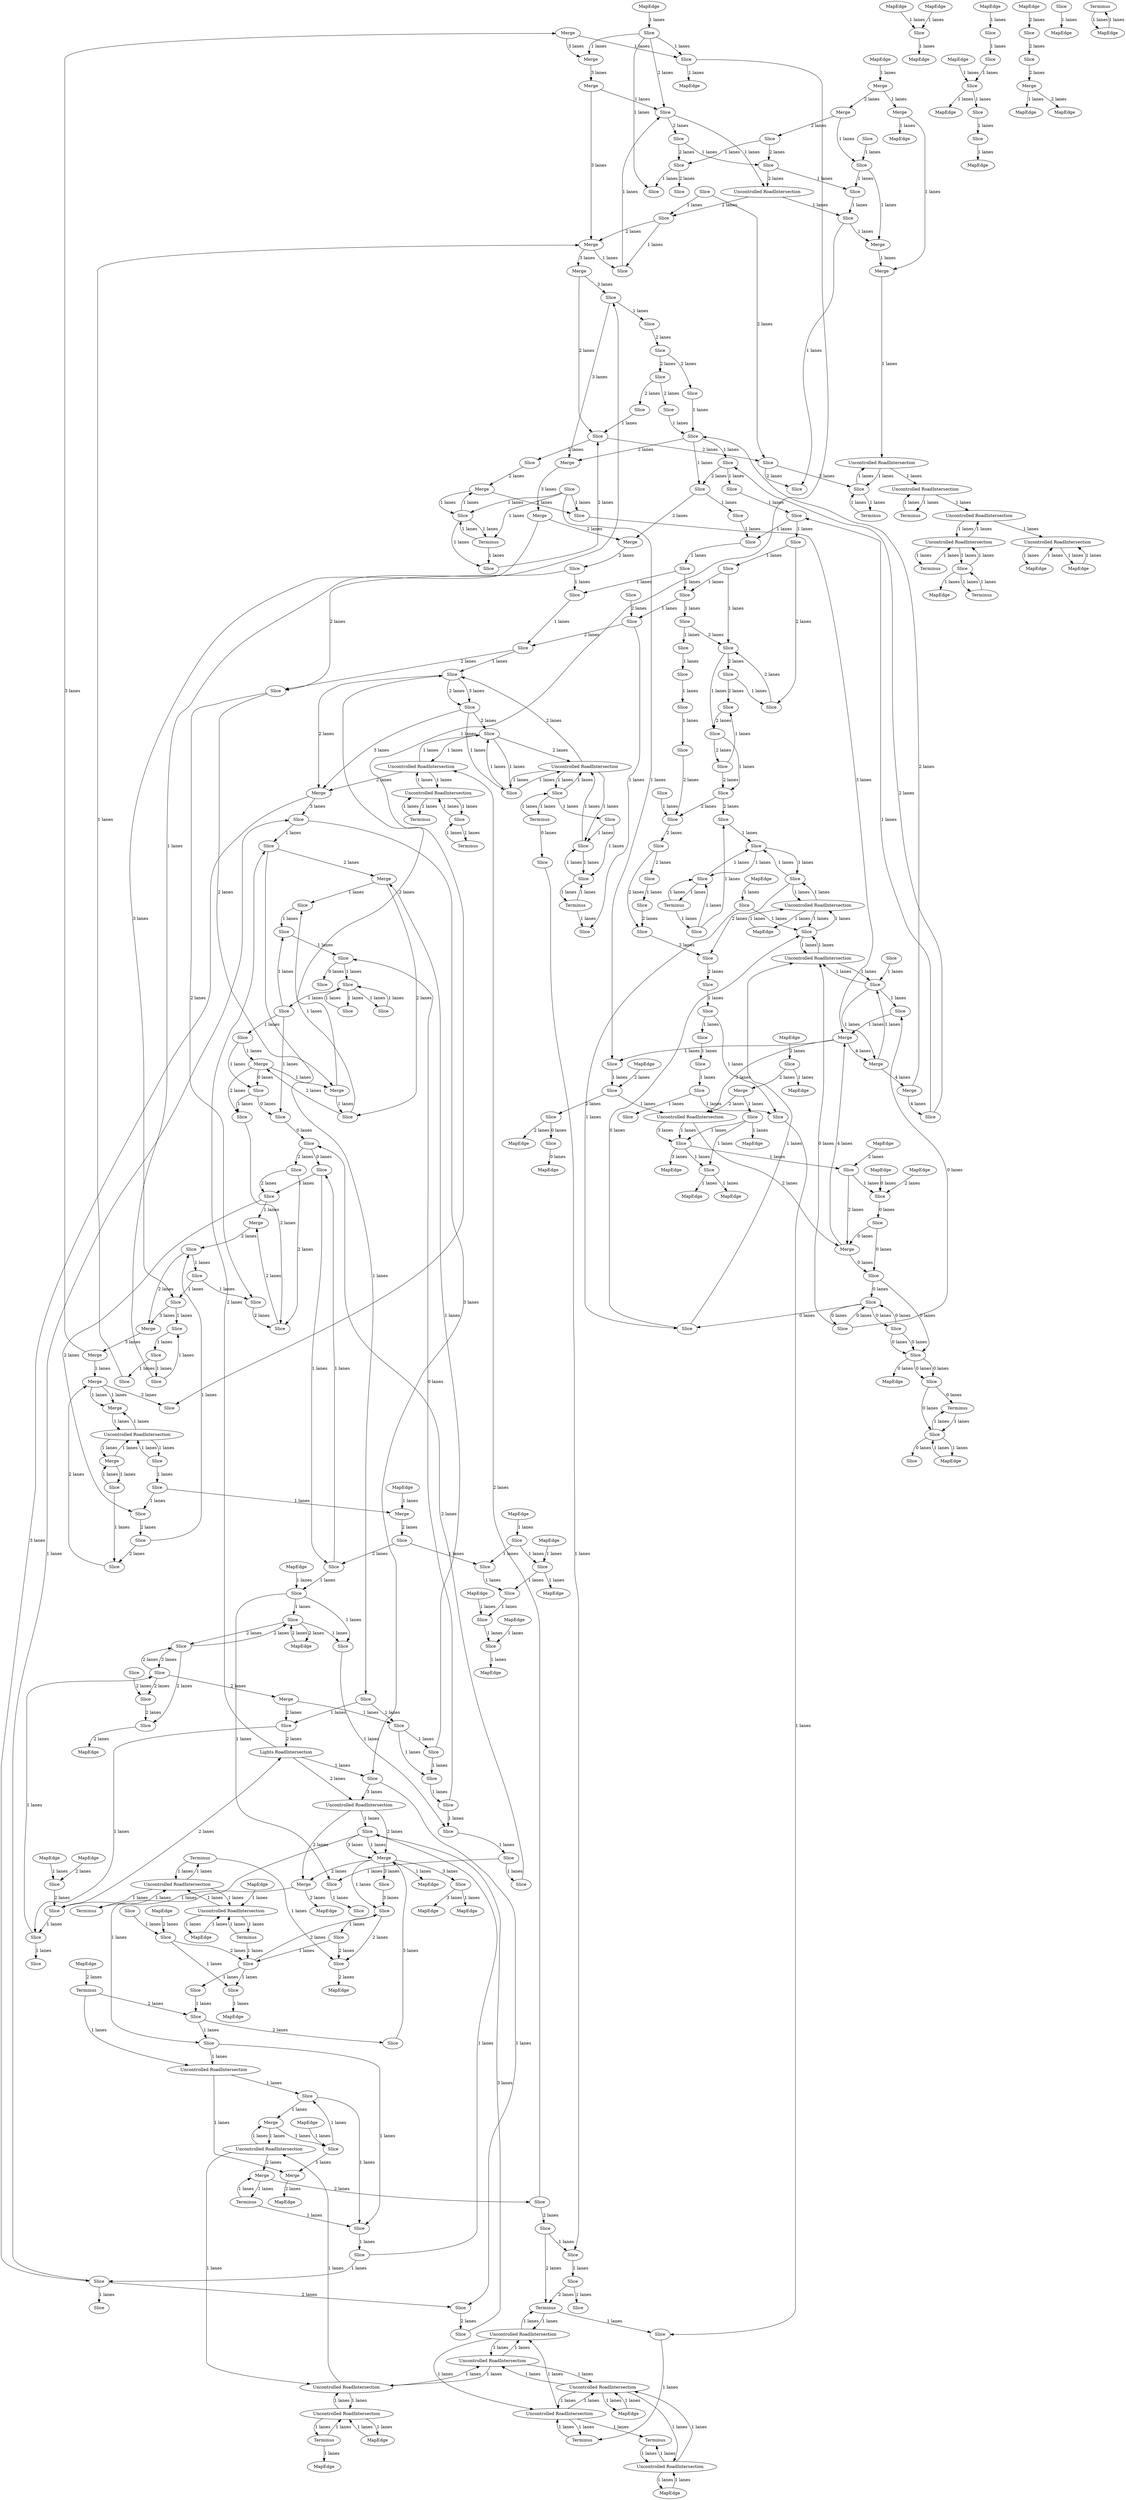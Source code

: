 digraph {
    0 [ label = "Merge" ]
    1 [ label = "MapEdge" ]
    2 [ label = "Merge" ]
    3 [ label = "Slice" ]
    4 [ label = "Lights RoadIntersection" ]
    5 [ label = "Merge" ]
    6 [ label = "Merge" ]
    7 [ label = "Merge" ]
    8 [ label = "Slice" ]
    9 [ label = "MapEdge" ]
    10 [ label = "Uncontrolled RoadIntersection" ]
    11 [ label = "Slice" ]
    12 [ label = "Terminus" ]
    13 [ label = "Uncontrolled RoadIntersection" ]
    14 [ label = "Merge" ]
    15 [ label = "MapEdge" ]
    16 [ label = "MapEdge" ]
    17 [ label = "MapEdge" ]
    18 [ label = "Terminus" ]
    19 [ label = "MapEdge" ]
    20 [ label = "Slice" ]
    21 [ label = "Slice" ]
    22 [ label = "MapEdge" ]
    23 [ label = "Merge" ]
    24 [ label = "Uncontrolled RoadIntersection" ]
    25 [ label = "MapEdge" ]
    26 [ label = "Merge" ]
    27 [ label = "Slice" ]
    28 [ label = "MapEdge" ]
    29 [ label = "Slice" ]
    30 [ label = "Merge" ]
    31 [ label = "Terminus" ]
    32 [ label = "Merge" ]
    33 [ label = "Slice" ]
    34 [ label = "Uncontrolled RoadIntersection" ]
    35 [ label = "Terminus" ]
    36 [ label = "Merge" ]
    37 [ label = "Merge" ]
    38 [ label = "Uncontrolled RoadIntersection" ]
    39 [ label = "Terminus" ]
    40 [ label = "Uncontrolled RoadIntersection" ]
    41 [ label = "Terminus" ]
    42 [ label = "Merge" ]
    43 [ label = "Slice" ]
    44 [ label = "Slice" ]
    45 [ label = "Merge" ]
    46 [ label = "Terminus" ]
    47 [ label = "MapEdge" ]
    48 [ label = "Uncontrolled RoadIntersection" ]
    49 [ label = "Merge" ]
    50 [ label = "Slice" ]
    51 [ label = "Slice" ]
    52 [ label = "Merge" ]
    53 [ label = "Slice" ]
    54 [ label = "Slice" ]
    55 [ label = "Merge" ]
    56 [ label = "Slice" ]
    57 [ label = "Merge" ]
    58 [ label = "Merge" ]
    59 [ label = "Slice" ]
    60 [ label = "Slice" ]
    61 [ label = "MapEdge" ]
    62 [ label = "MapEdge" ]
    63 [ label = "MapEdge" ]
    64 [ label = "Slice" ]
    65 [ label = "Slice" ]
    66 [ label = "Slice" ]
    67 [ label = "Slice" ]
    68 [ label = "Merge" ]
    69 [ label = "Merge" ]
    70 [ label = "MapEdge" ]
    71 [ label = "Slice" ]
    72 [ label = "Slice" ]
    73 [ label = "Slice" ]
    74 [ label = "Slice" ]
    75 [ label = "Slice" ]
    76 [ label = "Uncontrolled RoadIntersection" ]
    77 [ label = "Uncontrolled RoadIntersection" ]
    78 [ label = "Uncontrolled RoadIntersection" ]
    79 [ label = "Slice" ]
    80 [ label = "MapEdge" ]
    81 [ label = "Slice" ]
    82 [ label = "Slice" ]
    83 [ label = "MapEdge" ]
    84 [ label = "Terminus" ]
    85 [ label = "MapEdge" ]
    86 [ label = "Uncontrolled RoadIntersection" ]
    87 [ label = "Terminus" ]
    88 [ label = "Uncontrolled RoadIntersection" ]
    89 [ label = "MapEdge" ]
    90 [ label = "Merge" ]
    91 [ label = "MapEdge" ]
    92 [ label = "MapEdge" ]
    93 [ label = "Slice" ]
    94 [ label = "Slice" ]
    95 [ label = "Slice" ]
    96 [ label = "Slice" ]
    97 [ label = "Uncontrolled RoadIntersection" ]
    98 [ label = "Slice" ]
    99 [ label = "MapEdge" ]
    100 [ label = "Slice" ]
    101 [ label = "Slice" ]
    102 [ label = "MapEdge" ]
    103 [ label = "Slice" ]
    104 [ label = "Slice" ]
    105 [ label = "Slice" ]
    106 [ label = "Slice" ]
    107 [ label = "Slice" ]
    108 [ label = "Slice" ]
    109 [ label = "Merge" ]
    110 [ label = "Merge" ]
    111 [ label = "Slice" ]
    112 [ label = "Slice" ]
    113 [ label = "Slice" ]
    114 [ label = "Slice" ]
    115 [ label = "Slice" ]
    116 [ label = "Slice" ]
    117 [ label = "Slice" ]
    118 [ label = "Slice" ]
    119 [ label = "Slice" ]
    120 [ label = "Slice" ]
    121 [ label = "Slice" ]
    122 [ label = "Slice" ]
    123 [ label = "Slice" ]
    124 [ label = "MapEdge" ]
    125 [ label = "MapEdge" ]
    126 [ label = "Slice" ]
    127 [ label = "MapEdge" ]
    128 [ label = "Slice" ]
    129 [ label = "Slice" ]
    130 [ label = "Merge" ]
    131 [ label = "Merge" ]
    132 [ label = "Terminus" ]
    133 [ label = "Slice" ]
    134 [ label = "Slice" ]
    135 [ label = "MapEdge" ]
    136 [ label = "MapEdge" ]
    137 [ label = "Slice" ]
    138 [ label = "Slice" ]
    139 [ label = "Slice" ]
    140 [ label = "MapEdge" ]
    141 [ label = "MapEdge" ]
    142 [ label = "Slice" ]
    143 [ label = "Slice" ]
    144 [ label = "Slice" ]
    145 [ label = "Uncontrolled RoadIntersection" ]
    146 [ label = "MapEdge" ]
    147 [ label = "Terminus" ]
    148 [ label = "MapEdge" ]
    149 [ label = "Slice" ]
    150 [ label = "Slice" ]
    151 [ label = "Slice" ]
    152 [ label = "MapEdge" ]
    153 [ label = "MapEdge" ]
    154 [ label = "Slice" ]
    155 [ label = "Slice" ]
    156 [ label = "Slice" ]
    157 [ label = "Slice" ]
    158 [ label = "MapEdge" ]
    159 [ label = "Slice" ]
    160 [ label = "Slice" ]
    161 [ label = "Terminus" ]
    162 [ label = "MapEdge" ]
    163 [ label = "Uncontrolled RoadIntersection" ]
    164 [ label = "Uncontrolled RoadIntersection" ]
    165 [ label = "Slice" ]
    166 [ label = "Slice" ]
    167 [ label = "Slice" ]
    168 [ label = "Slice" ]
    169 [ label = "Slice" ]
    170 [ label = "Slice" ]
    171 [ label = "Slice" ]
    172 [ label = "Slice" ]
    173 [ label = "Slice" ]
    174 [ label = "Slice" ]
    175 [ label = "Slice" ]
    176 [ label = "Slice" ]
    177 [ label = "Slice" ]
    178 [ label = "MapEdge" ]
    179 [ label = "Slice" ]
    180 [ label = "Slice" ]
    181 [ label = "Slice" ]
    182 [ label = "Uncontrolled RoadIntersection" ]
    183 [ label = "Slice" ]
    184 [ label = "MapEdge" ]
    185 [ label = "MapEdge" ]
    186 [ label = "Slice" ]
    187 [ label = "Merge" ]
    188 [ label = "Merge" ]
    189 [ label = "Slice" ]
    190 [ label = "Slice" ]
    191 [ label = "Slice" ]
    192 [ label = "Slice" ]
    193 [ label = "Slice" ]
    194 [ label = "Slice" ]
    195 [ label = "Merge" ]
    196 [ label = "Slice" ]
    197 [ label = "Slice" ]
    198 [ label = "Slice" ]
    199 [ label = "Merge" ]
    200 [ label = "Slice" ]
    201 [ label = "Uncontrolled RoadIntersection" ]
    202 [ label = "Slice" ]
    203 [ label = "Slice" ]
    204 [ label = "Slice" ]
    205 [ label = "Slice" ]
    206 [ label = "Slice" ]
    207 [ label = "Merge" ]
    208 [ label = "Slice" ]
    209 [ label = "Slice" ]
    210 [ label = "Slice" ]
    211 [ label = "Slice" ]
    212 [ label = "MapEdge" ]
    213 [ label = "Slice" ]
    214 [ label = "MapEdge" ]
    215 [ label = "MapEdge" ]
    216 [ label = "Slice" ]
    217 [ label = "Slice" ]
    218 [ label = "Slice" ]
    219 [ label = "Slice" ]
    220 [ label = "Slice" ]
    221 [ label = "Slice" ]
    222 [ label = "Slice" ]
    223 [ label = "Slice" ]
    224 [ label = "Slice" ]
    225 [ label = "Slice" ]
    226 [ label = "Slice" ]
    227 [ label = "Slice" ]
    228 [ label = "Slice" ]
    229 [ label = "Terminus" ]
    230 [ label = "Slice" ]
    231 [ label = "Slice" ]
    232 [ label = "Slice" ]
    233 [ label = "Slice" ]
    234 [ label = "Merge" ]
    235 [ label = "Merge" ]
    236 [ label = "Slice" ]
    237 [ label = "Slice" ]
    238 [ label = "Terminus" ]
    239 [ label = "MapEdge" ]
    240 [ label = "Uncontrolled RoadIntersection" ]
    241 [ label = "Uncontrolled RoadIntersection" ]
    242 [ label = "MapEdge" ]
    243 [ label = "Slice" ]
    244 [ label = "Slice" ]
    245 [ label = "Slice" ]
    246 [ label = "Slice" ]
    247 [ label = "Slice" ]
    248 [ label = "Slice" ]
    249 [ label = "Slice" ]
    250 [ label = "Terminus" ]
    251 [ label = "Slice" ]
    252 [ label = "Slice" ]
    253 [ label = "Uncontrolled RoadIntersection" ]
    254 [ label = "Slice" ]
    255 [ label = "Slice" ]
    256 [ label = "MapEdge" ]
    257 [ label = "MapEdge" ]
    258 [ label = "Merge" ]
    259 [ label = "Slice" ]
    260 [ label = "Slice" ]
    261 [ label = "Slice" ]
    262 [ label = "MapEdge" ]
    263 [ label = "Slice" ]
    264 [ label = "MapEdge" ]
    265 [ label = "Slice" ]
    266 [ label = "Slice" ]
    267 [ label = "Slice" ]
    268 [ label = "Slice" ]
    269 [ label = "Slice" ]
    270 [ label = "Slice" ]
    271 [ label = "Slice" ]
    272 [ label = "Slice" ]
    273 [ label = "Slice" ]
    274 [ label = "Slice" ]
    275 [ label = "Slice" ]
    276 [ label = "Slice" ]
    277 [ label = "Slice" ]
    278 [ label = "Slice" ]
    279 [ label = "Slice" ]
    280 [ label = "Slice" ]
    281 [ label = "Slice" ]
    282 [ label = "Slice" ]
    283 [ label = "Slice" ]
    284 [ label = "Slice" ]
    285 [ label = "Slice" ]
    286 [ label = "Slice" ]
    287 [ label = "Slice" ]
    288 [ label = "Slice" ]
    289 [ label = "Slice" ]
    290 [ label = "Slice" ]
    291 [ label = "Slice" ]
    292 [ label = "Terminus" ]
    293 [ label = "Slice" ]
    294 [ label = "Slice" ]
    295 [ label = "Slice" ]
    296 [ label = "Slice" ]
    297 [ label = "MapEdge" ]
    298 [ label = "MapEdge" ]
    299 [ label = "Slice" ]
    300 [ label = "Slice" ]
    301 [ label = "Slice" ]
    302 [ label = "Slice" ]
    303 [ label = "Slice" ]
    304 [ label = "Slice" ]
    305 [ label = "Uncontrolled RoadIntersection" ]
    306 [ label = "Terminus" ]
    307 [ label = "Slice" ]
    308 [ label = "MapEdge" ]
    309 [ label = "Slice" ]
    310 [ label = "Slice" ]
    311 [ label = "Merge" ]
    312 [ label = "Slice" ]
    313 [ label = "Merge" ]
    314 [ label = "Slice" ]
    315 [ label = "MapEdge" ]
    316 [ label = "Slice" ]
    317 [ label = "MapEdge" ]
    318 [ label = "MapEdge" ]
    319 [ label = "MapEdge" ]
    320 [ label = "Slice" ]
    321 [ label = "MapEdge" ]
    322 [ label = "Slice" ]
    323 [ label = "MapEdge" ]
    324 [ label = "Slice" ]
    325 [ label = "Slice" ]
    326 [ label = "Slice" ]
    327 [ label = "MapEdge" ]
    328 [ label = "MapEdge" ]
    329 [ label = "Slice" ]
    330 [ label = "Slice" ]
    331 [ label = "Slice" ]
    332 [ label = "Slice" ]
    333 [ label = "Slice" ]
    334 [ label = "Slice" ]
    335 [ label = "Slice" ]
    336 [ label = "Slice" ]
    337 [ label = "Slice" ]
    338 [ label = "Slice" ]
    339 [ label = "Slice" ]
    340 [ label = "Slice" ]
    341 [ label = "Slice" ]
    342 [ label = "MapEdge" ]
    343 [ label = "Slice" ]
    344 [ label = "Slice" ]
    345 [ label = "Slice" ]
    346 [ label = "Uncontrolled RoadIntersection" ]
    347 [ label = "Slice" ]
    348 [ label = "Slice" ]
    349 [ label = "Slice" ]
    350 [ label = "Slice" ]
    351 [ label = "Slice" ]
    352 [ label = "MapEdge" ]
    353 [ label = "Uncontrolled RoadIntersection" ]
    354 [ label = "Terminus" ]
    355 [ label = "Merge" ]
    356 [ label = "Slice" ]
    357 [ label = "Terminus" ]
    358 [ label = "Slice" ]
    359 [ label = "Terminus" ]
    360 [ label = "Uncontrolled RoadIntersection" ]
    361 [ label = "Slice" ]
    362 [ label = "Terminus" ]
    363 [ label = "MapEdge" ]
    364 [ label = "Slice" ]
    365 [ label = "MapEdge" ]
    366 [ label = "MapEdge" ]
    367 [ label = "Slice" ]
    368 [ label = "Slice" ]
    0 -> 66 [ label = "1 lanes" ]
    66 -> 1 [ label = "1 lanes" ]
    2 -> 280 [ label = "2 lanes" ]
    280 -> 3 [ label = "2 lanes" ]
    4 -> 244 [ label = "2 lanes" ]
    244 -> 5 [ label = "2 lanes" ]
    6 -> 7 [ label = "2 lanes" ]
    8 -> 335 [ label = "2 lanes" ]
    335 -> 9 [ label = "2 lanes" ]
    10 -> 30 [ label = "2 lanes" ]
    30 -> 11 [ label = "2 lanes" ]
    12 -> 13 [ label = "1 lanes" ]
    14 -> 36 [ label = "1 lanes" ]
    36 -> 15 [ label = "1 lanes" ]
    16 -> 343 [ label = "1 lanes" ]
    343 -> 17 [ label = "1 lanes" ]
    18 -> 138 [ label = "1 lanes" ]
    138 -> 18 [ label = "1 lanes" ]
    138 -> 19 [ label = "1 lanes" ]
    19 -> 138 [ label = "1 lanes" ]
    20 -> 21 [ label = "1 lanes" ]
    21 -> 137 [ label = "1 lanes" ]
    137 -> 22 [ label = "1 lanes" ]
    23 -> 106 [ label = "1 lanes" ]
    106 -> 216 [ label = "1 lanes" ]
    216 -> 5 [ label = "1 lanes" ]
    24 -> 25 [ label = "1 lanes" ]
    25 -> 24 [ label = "1 lanes" ]
    26 -> 60 [ label = "1 lanes" ]
    60 -> 27 [ label = "1 lanes" ]
    26 -> 205 [ label = "2 lanes" ]
    205 -> 207 [ label = "2 lanes" ]
    28 -> 29 [ label = "1 lanes" ]
    30 -> 31 [ label = "1 lanes" ]
    31 -> 30 [ label = "1 lanes" ]
    5 -> 27 [ label = "1 lanes" ]
    32 -> 232 [ label = "0 lanes" ]
    232 -> 296 [ label = "0 lanes" ]
    296 -> 107 [ label = "0 lanes" ]
    107 -> 33 [ label = "0 lanes" ]
    34 -> 35 [ label = "1 lanes" ]
    35 -> 34 [ label = "1 lanes" ]
    36 -> 37 [ label = "1 lanes" ]
    38 -> 40 [ label = "1 lanes" ]
    40 -> 38 [ label = "1 lanes" ]
    40 -> 39 [ label = "1 lanes" ]
    39 -> 40 [ label = "1 lanes" ]
    40 -> 351 [ label = "1 lanes" ]
    351 -> 40 [ label = "1 lanes" ]
    351 -> 41 [ label = "1 lanes" ]
    41 -> 351 [ label = "1 lanes" ]
    42 -> 364 [ label = "2 lanes" ]
    364 -> 43 [ label = "2 lanes" ]
    44 -> 368 [ label = "1 lanes" ]
    368 -> 217 [ label = "1 lanes" ]
    45 -> 301 [ label = "1 lanes" ]
    301 -> 182 [ label = "1 lanes" ]
    182 -> 120 [ label = "1 lanes" ]
    120 -> 110 [ label = "1 lanes" ]
    110 -> 37 [ label = "1 lanes" ]
    37 -> 305 [ label = "1 lanes" ]
    305 -> 353 [ label = "1 lanes" ]
    353 -> 38 [ label = "1 lanes" ]
    38 -> 24 [ label = "1 lanes" ]
    46 -> 86 [ label = "1 lanes" ]
    86 -> 46 [ label = "1 lanes" ]
    86 -> 34 [ label = "1 lanes" ]
    34 -> 86 [ label = "1 lanes" ]
    34 -> 47 [ label = "1 lanes" ]
    47 -> 34 [ label = "1 lanes" ]
    48 -> 49 [ label = "2 lanes" ]
    50 -> 51 [ label = "0 lanes" ]
    52 -> 53 [ label = "0 lanes" ]
    54 -> 55 [ label = "2 lanes" ]
    56 -> 225 [ label = "2 lanes" ]
    225 -> 58 [ label = "2 lanes" ]
    58 -> 118 [ label = "2 lanes" ]
    118 -> 57 [ label = "2 lanes" ]
    261 -> 58 [ label = "1 lanes" ]
    27 -> 96 [ label = "1 lanes" ]
    96 -> 219 [ label = "1 lanes" ]
    219 -> 59 [ label = "1 lanes" ]
    5 -> 60 [ label = "2 lanes" ]
    60 -> 32 [ label = "2 lanes" ]
    55 -> 61 [ label = "1 lanes" ]
    62 -> 12 [ label = "2 lanes" ]
    63 -> 64 [ label = "1 lanes" ]
    65 -> 66 [ label = "1 lanes" ]
    66 -> 67 [ label = "1 lanes" ]
    68 -> 69 [ label = "4 lanes" ]
    70 -> 29 [ label = "2 lanes" ]
    29 -> 71 [ label = "2 lanes" ]
    72 -> 254 [ label = "1 lanes" ]
    254 -> 154 [ label = "1 lanes" ]
    154 -> 73 [ label = "1 lanes" ]
    74 -> 75 [ label = "0 lanes" ]
    76 -> 145 [ label = "1 lanes" ]
    145 -> 76 [ label = "1 lanes" ]
    145 -> 77 [ label = "1 lanes" ]
    77 -> 145 [ label = "1 lanes" ]
    78 -> 79 [ label = "1 lanes" ]
    79 -> 78 [ label = "1 lanes" ]
    80 -> 20 [ label = "1 lanes" ]
    81 -> 309 [ label = "1 lanes" ]
    309 -> 82 [ label = "1 lanes" ]
    83 -> 77 [ label = "1 lanes" ]
    77 -> 83 [ label = "1 lanes" ]
    77 -> 84 [ label = "1 lanes" ]
    84 -> 77 [ label = "1 lanes" ]
    64 -> 75 [ label = "1 lanes" ]
    53 -> 192 [ label = "0 lanes" ]
    192 -> 74 [ label = "0 lanes" ]
    75 -> 78 [ label = "1 lanes" ]
    78 -> 75 [ label = "1 lanes" ]
    78 -> 85 [ label = "1 lanes" ]
    85 -> 78 [ label = "1 lanes" ]
    86 -> 87 [ label = "1 lanes" ]
    87 -> 86 [ label = "1 lanes" ]
    75 -> 88 [ label = "1 lanes" ]
    88 -> 75 [ label = "1 lanes" ]
    52 -> 195 [ label = "4 lanes" ]
    195 -> 68 [ label = "4 lanes" ]
    51 -> 89 [ label = "0 lanes" ]
    90 -> 72 [ label = "1 lanes" ]
    72 -> 255 [ label = "1 lanes" ]
    255 -> 91 [ label = "1 lanes" ]
    92 -> 73 [ label = "0 lanes" ]
    73 -> 155 [ label = "0 lanes" ]
    155 -> 53 [ label = "0 lanes" ]
    93 -> 211 [ label = "1 lanes" ]
    211 -> 94 [ label = "1 lanes" ]
    95 -> 96 [ label = "1 lanes" ]
    207 -> 243 [ label = "3 lanes" ]
    243 -> 245 [ label = "3 lanes" ]
    245 -> 48 [ label = "3 lanes" ]
    97 -> 200 [ label = "1 lanes" ]
    200 -> 97 [ label = "1 lanes" ]
    200 -> 247 [ label = "1 lanes" ]
    247 -> 200 [ label = "1 lanes" ]
    247 -> 201 [ label = "1 lanes" ]
    201 -> 247 [ label = "1 lanes" ]
    98 -> 99 [ label = "1 lanes" ]
    100 -> 101 [ label = "1 lanes" ]
    102 -> 316 [ label = "2 lanes" ]
    316 -> 90 [ label = "2 lanes" ]
    90 -> 253 [ label = "2 lanes" ]
    253 -> 52 [ label = "2 lanes" ]
    344 -> 103 [ label = "1 lanes" ]
    104 -> 180 [ label = "1 lanes" ]
    180 -> 189 [ label = "1 lanes" ]
    189 -> 105 [ label = "1 lanes" ]
    104 -> 106 [ label = "1 lanes" ]
    103 -> 107 [ label = "2 lanes" ]
    107 -> 222 [ label = "2 lanes" ]
    222 -> 261 [ label = "2 lanes" ]
    261 -> 108 [ label = "2 lanes" ]
    109 -> 113 [ label = "1 lanes" ]
    113 -> 110 [ label = "1 lanes" ]
    111 -> 122 [ label = "1 lanes" ]
    122 -> 93 [ label = "1 lanes" ]
    93 -> 111 [ label = "1 lanes" ]
    112 -> 113 [ label = "1 lanes" ]
    113 -> 114 [ label = "1 lanes" ]
    115 -> 183 [ label = "1 lanes" ]
    183 -> 116 [ label = "1 lanes" ]
    117 -> 118 [ label = "1 lanes" ]
    118 -> 227 [ label = "1 lanes" ]
    227 -> 310 [ label = "1 lanes" ]
    310 -> 111 [ label = "1 lanes" ]
    119 -> 181 [ label = "1 lanes" ]
    181 -> 114 [ label = "1 lanes" ]
    114 -> 120 [ label = "1 lanes" ]
    120 -> 121 [ label = "1 lanes" ]
    122 -> 123 [ label = "1 lanes" ]
    124 -> 42 [ label = "1 lanes" ]
    126 -> 54 [ label = "2 lanes" ]
    55 -> 127 [ label = "2 lanes" ]
    128 -> 59 [ label = "1 lanes" ]
    59 -> 128 [ label = "1 lanes" ]
    129 -> 59 [ label = "1 lanes" ]
    59 -> 129 [ label = "1 lanes" ]
    130 -> 142 [ label = "1 lanes" ]
    142 -> 131 [ label = "1 lanes" ]
    130 -> 10 [ label = "1 lanes" ]
    10 -> 130 [ label = "1 lanes" ]
    10 -> 240 [ label = "1 lanes" ]
    240 -> 10 [ label = "1 lanes" ]
    240 -> 76 [ label = "1 lanes" ]
    76 -> 240 [ label = "1 lanes" ]
    76 -> 163 [ label = "1 lanes" ]
    163 -> 76 [ label = "1 lanes" ]
    163 -> 132 [ label = "1 lanes" ]
    132 -> 163 [ label = "1 lanes" ]
    133 -> 134 [ label = "1 lanes" ]
    134 -> 135 [ label = "1 lanes" ]
    136 -> 137 [ label = "1 lanes" ]
    137 -> 133 [ label = "1 lanes" ]
    138 -> 139 [ label = "0 lanes" ]
    140 -> 34 [ label = "1 lanes" ]
    141 -> 142 [ label = "1 lanes" ]
    142 -> 358 [ label = "1 lanes" ]
    358 -> 333 [ label = "1 lanes" ]
    333 -> 312 [ label = "1 lanes" ]
    312 -> 259 [ label = "1 lanes" ]
    143 -> 144 [ label = "2 lanes" ]
    31 -> 333 [ label = "1 lanes" ]
    46 -> 144 [ label = "1 lanes" ]
    50 -> 125 [ label = "2 lanes" ]
    74 -> 88 [ label = "1 lanes" ]
    145 -> 146 [ label = "1 lanes" ]
    146 -> 145 [ label = "1 lanes" ]
    145 -> 164 [ label = "1 lanes" ]
    164 -> 145 [ label = "1 lanes" ]
    164 -> 147 [ label = "1 lanes" ]
    147 -> 164 [ label = "1 lanes" ]
    217 -> 344 [ label = "1 lanes" ]
    148 -> 24 [ label = "1 lanes" ]
    24 -> 148 [ label = "1 lanes" ]
    65 -> 149 [ label = "1 lanes" ]
    150 -> 151 [ label = "1 lanes" ]
    53 -> 193 [ label = "0 lanes" ]
    193 -> 152 [ label = "0 lanes" ]
    153 -> 154 [ label = "2 lanes" ]
    154 -> 52 [ label = "2 lanes" ]
    155 -> 52 [ label = "0 lanes" ]
    156 -> 291 [ label = "2 lanes" ]
    291 -> 7 [ label = "2 lanes" ]
    3 -> 355 [ label = "2 lanes" ]
    355 -> 157 [ label = "2 lanes" ]
    157 -> 195 [ label = "3 lanes" ]
    195 -> 253 [ label = "3 lanes" ]
    253 -> 254 [ label = "3 lanes" ]
    254 -> 158 [ label = "3 lanes" ]
    159 -> 160 [ label = "1 lanes" ]
    161 -> 162 [ label = "1 lanes" ]
    162 -> 161 [ label = "1 lanes" ]
    164 -> 163 [ label = "1 lanes" ]
    163 -> 164 [ label = "1 lanes" ]
    164 -> 84 [ label = "1 lanes" ]
    165 -> 166 [ label = "1 lanes" ]
    167 -> 349 [ label = "2 lanes" ]
    349 -> 341 [ label = "2 lanes" ]
    341 -> 168 [ label = "2 lanes" ]
    267 -> 348 [ label = "2 lanes" ]
    348 -> 169 [ label = "2 lanes" ]
    170 -> 267 [ label = "2 lanes" ]
    171 -> 170 [ label = "1 lanes" ]
    172 -> 171 [ label = "1 lanes" ]
    173 -> 172 [ label = "1 lanes" ]
    174 -> 147 [ label = "1 lanes" ]
    176 -> 175 [ label = "1 lanes" ]
    177 -> 166 [ label = "1 lanes" ]
    166 -> 174 [ label = "1 lanes" ]
    132 -> 174 [ label = "1 lanes" ]
    11 -> 176 [ label = "2 lanes" ]
    176 -> 132 [ label = "2 lanes" ]
    178 -> 14 [ label = "1 lanes" ]
    64 -> 74 [ label = "1 lanes" ]
    179 -> 23 [ label = "2 lanes" ]
    48 -> 313 [ label = "2 lanes" ]
    23 -> 180 [ label = "2 lanes" ]
    180 -> 4 [ label = "2 lanes" ]
    14 -> 109 [ label = "2 lanes" ]
    109 -> 150 [ label = "2 lanes" ]
    150 -> 181 [ label = "2 lanes" ]
    181 -> 182 [ label = "2 lanes" ]
    182 -> 183 [ label = "2 lanes" ]
    183 -> 311 [ label = "2 lanes" ]
    131 -> 184 [ label = "2 lanes" ]
    48 -> 209 [ label = "1 lanes" ]
    209 -> 332 [ label = "1 lanes" ]
    332 -> 13 [ label = "1 lanes" ]
    185 -> 252 [ label = "2 lanes" ]
    252 -> 50 [ label = "2 lanes" ]
    186 -> 350 [ label = "1 lanes" ]
    350 -> 42 [ label = "1 lanes" ]
    187 -> 188 [ label = "1 lanes" ]
    71 -> 189 [ label = "1 lanes" ]
    189 -> 179 [ label = "1 lanes" ]
    71 -> 4 [ label = "2 lanes" ]
    190 -> 192 [ label = "0 lanes" ]
    192 -> 191 [ label = "0 lanes" ]
    191 -> 88 [ label = "0 lanes" ]
    190 -> 193 [ label = "0 lanes" ]
    193 -> 194 [ label = "0 lanes" ]
    194 -> 18 [ label = "0 lanes" ]
    191 -> 82 [ label = "0 lanes" ]
    191 -> 192 [ label = "0 lanes" ]
    192 -> 190 [ label = "0 lanes" ]
    190 -> 193 [ label = "0 lanes" ]
    193 -> 194 [ label = "0 lanes" ]
    194 -> 138 [ label = "0 lanes" ]
    82 -> 195 [ label = "1 lanes" ]
    195 -> 196 [ label = "1 lanes" ]
    7 -> 159 [ label = "2 lanes" ]
    159 -> 224 [ label = "2 lanes" ]
    224 -> 26 [ label = "2 lanes" ]
    197 -> 284 [ label = "1 lanes" ]
    284 -> 198 [ label = "1 lanes" ]
    197 -> 156 [ label = "2 lanes" ]
    69 -> 282 [ label = "2 lanes" ]
    282 -> 199 [ label = "2 lanes" ]
    69 -> 197 [ label = "4 lanes" ]
    200 -> 201 [ label = "2 lanes" ]
    201 -> 205 [ label = "2 lanes" ]
    205 -> 206 [ label = "2 lanes" ]
    206 -> 200 [ label = "2 lanes" ]
    202 -> 299 [ label = "1 lanes" ]
    299 -> 203 [ label = "1 lanes" ]
    12 -> 331 [ label = "2 lanes" ]
    331 -> 204 [ label = "2 lanes" ]
    204 -> 313 [ label = "3 lanes" ]
    205 -> 206 [ label = "3 lanes" ]
    206 -> 207 [ label = "3 lanes" ]
    207 -> 259 [ label = "3 lanes" ]
    208 -> 209 [ label = "3 lanes" ]
    209 -> 313 [ label = "3 lanes" ]
    313 -> 210 [ label = "3 lanes" ]
    314 -> 144 [ label = "2 lanes" ]
    259 -> 246 [ label = "2 lanes" ]
    246 -> 208 [ label = "2 lanes" ]
    44 -> 8 [ label = "2 lanes" ]
    8 -> 44 [ label = "2 lanes" ]
    8 -> 179 [ label = "2 lanes" ]
    179 -> 8 [ label = "2 lanes" ]
    2 -> 211 [ label = "3 lanes" ]
    211 -> 199 [ label = "3 lanes" ]
    313 -> 213 [ label = "3 lanes" ]
    213 -> 212 [ label = "3 lanes" ]
    213 -> 214 [ label = "1 lanes" ]
    144 -> 215 [ label = "2 lanes" ]
    216 -> 221 [ label = "1 lanes" ]
    221 -> 218 [ label = "1 lanes" ]
    218 -> 217 [ label = "1 lanes" ]
    218 -> 219 [ label = "0 lanes" ]
    219 -> 220 [ label = "0 lanes" ]
    106 -> 221 [ label = "1 lanes" ]
    222 -> 225 [ label = "2 lanes" ]
    108 -> 117 [ label = "2 lanes" ]
    117 -> 237 [ label = "2 lanes" ]
    237 -> 188 [ label = "2 lanes" ]
    188 -> 67 [ label = "2 lanes" ]
    223 -> 286 [ label = "2 lanes" ]
    286 -> 289 [ label = "2 lanes" ]
    289 -> 224 [ label = "2 lanes" ]
    224 -> 228 [ label = "2 lanes" ]
    228 -> 225 [ label = "2 lanes" ]
    226 -> 285 [ label = "1 lanes" ]
    285 -> 266 [ label = "1 lanes" ]
    266 -> 173 [ label = "1 lanes" ]
    227 -> 228 [ label = "1 lanes" ]
    32 -> 26 [ label = "1 lanes" ]
    229 -> 230 [ label = "1 lanes" ]
    231 -> 232 [ label = "1 lanes" ]
    232 -> 56 [ label = "1 lanes" ]
    367 -> 345 [ label = "1 lanes" ]
    345 -> 233 [ label = "1 lanes" ]
    188 -> 234 [ label = "1 lanes" ]
    188 -> 234 [ label = "1 lanes" ]
    235 -> 236 [ label = "1 lanes" ]
    236 -> 235 [ label = "1 lanes" ]
    236 -> 237 [ label = "1 lanes" ]
    238 -> 241 [ label = "1 lanes" ]
    241 -> 238 [ label = "1 lanes" ]
    241 -> 239 [ label = "1 lanes" ]
    239 -> 241 [ label = "1 lanes" ]
    240 -> 241 [ label = "1 lanes" ]
    241 -> 240 [ label = "1 lanes" ]
    238 -> 242 [ label = "1 lanes" ]
    259 -> 243 [ label = "1 lanes" ]
    243 -> 244 [ label = "1 lanes" ]
    244 -> 104 [ label = "1 lanes" ]
    186 -> 346 [ label = "1 lanes" ]
    346 -> 186 [ label = "1 lanes" ]
    346 -> 234 [ label = "1 lanes" ]
    234 -> 346 [ label = "1 lanes" ]
    4 -> 245 [ label = "1 lanes" ]
    245 -> 246 [ label = "1 lanes" ]
    206 -> 247 [ label = "1 lanes" ]
    248 -> 175 [ label = "1 lanes" ]
    175 -> 265 [ label = "1 lanes" ]
    265 -> 249 [ label = "1 lanes" ]
    201 -> 337 [ label = "1 lanes" ]
    337 -> 201 [ label = "1 lanes" ]
    337 -> 250 [ label = "1 lanes" ]
    250 -> 337 [ label = "1 lanes" ]
    251 -> 196 [ label = "1 lanes" ]
    196 -> 252 [ label = "1 lanes" ]
    252 -> 253 [ label = "1 lanes" ]
    253 -> 254 [ label = "1 lanes" ]
    254 -> 255 [ label = "1 lanes" ]
    255 -> 256 [ label = "1 lanes" ]
    257 -> 65 [ label = "1 lanes" ]
    65 -> 258 [ label = "1 lanes" ]
    259 -> 260 [ label = "1 lanes" ]
    43 -> 367 [ label = "1 lanes" ]
    367 -> 44 [ label = "1 lanes" ]
    33 -> 261 [ label = "1 lanes" ]
    43 -> 33 [ label = "1 lanes" ]
    33 -> 43 [ label = "1 lanes" ]
    262 -> 263 [ label = "1 lanes" ]
    313 -> 264 [ label = "1 lanes" ]
    313 -> 49 [ label = "2 lanes" ]
    201 -> 338 [ label = "1 lanes" ]
    338 -> 201 [ label = "1 lanes" ]
    338 -> 340 [ label = "1 lanes" ]
    340 -> 338 [ label = "1 lanes" ]
    340 -> 229 [ label = "1 lanes" ]
    229 -> 340 [ label = "1 lanes" ]
    250 -> 248 [ label = "0 lanes" ]
    265 -> 132 [ label = "2 lanes" ]
    266 -> 270 [ label = "2 lanes" ]
    270 -> 275 [ label = "2 lanes" ]
    275 -> 274 [ label = "2 lanes" ]
    274 -> 277 [ label = "2 lanes" ]
    277 -> 273 [ label = "2 lanes" ]
    273 -> 271 [ label = "2 lanes" ]
    271 -> 267 [ label = "2 lanes" ]
    268 -> 267 [ label = "1 lanes" ]
    269 -> 270 [ label = "1 lanes" ]
    277 -> 271 [ label = "1 lanes" ]
    271 -> 272 [ label = "2 lanes" ]
    273 -> 274 [ label = "1 lanes" ]
    275 -> 276 [ label = "1 lanes" ]
    270 -> 277 [ label = "1 lanes" ]
    278 -> 276 [ label = "2 lanes" ]
    276 -> 270 [ label = "2 lanes" ]
    279 -> 280 [ label = "1 lanes" ]
    281 -> 282 [ label = "1 lanes" ]
    282 -> 156 [ label = "1 lanes" ]
    156 -> 283 [ label = "1 lanes" ]
    283 -> 284 [ label = "1 lanes" ]
    284 -> 278 [ label = "1 lanes" ]
    278 -> 269 [ label = "1 lanes" ]
    269 -> 285 [ label = "1 lanes" ]
    285 -> 286 [ label = "1 lanes" ]
    286 -> 230 [ label = "1 lanes" ]
    287 -> 300 [ label = "2 lanes" ]
    300 -> 279 [ label = "2 lanes" ]
    288 -> 198 [ label = "1 lanes" ]
    198 -> 226 [ label = "1 lanes" ]
    226 -> 160 [ label = "1 lanes" ]
    160 -> 289 [ label = "1 lanes" ]
    289 -> 205 [ label = "1 lanes" ]
    290 -> 282 [ label = "1 lanes" ]
    282 -> 291 [ label = "1 lanes" ]
    291 -> 288 [ label = "1 lanes" ]
    94 -> 287 [ label = "2 lanes" ]
    287 -> 290 [ label = "2 lanes" ]
    292 -> 295 [ label = "1 lanes" ]
    295 -> 292 [ label = "1 lanes" ]
    295 -> 293 [ label = "1 lanes" ]
    293 -> 295 [ label = "1 lanes" ]
    293 -> 79 [ label = "1 lanes" ]
    79 -> 293 [ label = "1 lanes" ]
    292 -> 294 [ label = "1 lanes" ]
    294 -> 272 [ label = "1 lanes" ]
    272 -> 293 [ label = "1 lanes" ]
    294 -> 295 [ label = "1 lanes" ]
    95 -> 296 [ label = "1 lanes" ]
    210 -> 314 [ label = "3 lanes" ]
    231 -> 32 [ label = "1 lanes" ]
    4 -> 48 [ label = "2 lanes" ]
    49 -> 297 [ label = "2 lanes" ]
    49 -> 71 [ label = "1 lanes" ]
    298 -> 299 [ label = "2 lanes" ]
    299 -> 329 [ label = "2 lanes" ]
    329 -> 314 [ label = "2 lanes" ]
    300 -> 281 [ label = "2 lanes" ]
    123 -> 311 [ label = "1 lanes" ]
    311 -> 116 [ label = "1 lanes" ]
    116 -> 301 [ label = "1 lanes" ]
    302 -> 280 [ label = "2 lanes" ]
    115 -> 303 [ label = "2 lanes" ]
    303 -> 121 [ label = "2 lanes" ]
    65 -> 301 [ label = "2 lanes" ]
    301 -> 119 [ label = "2 lanes" ]
    119 -> 151 [ label = "2 lanes" ]
    151 -> 304 [ label = "2 lanes" ]
    151 -> 149 [ label = "1 lanes" ]
    305 -> 307 [ label = "1 lanes" ]
    307 -> 305 [ label = "1 lanes" ]
    307 -> 306 [ label = "1 lanes" ]
    306 -> 307 [ label = "1 lanes" ]
    11 -> 97 [ label = "2 lanes" ]
    97 -> 207 [ label = "2 lanes" ]
    280 -> 303 [ label = "2 lanes" ]
    303 -> 307 [ label = "2 lanes" ]
    308 -> 126 [ label = "2 lanes" ]
    32 -> 56 [ label = "2 lanes" ]
    88 -> 309 [ label = "1 lanes" ]
    309 -> 88 [ label = "1 lanes" ]
    309 -> 68 [ label = "1 lanes" ]
    68 -> 309 [ label = "1 lanes" ]
    6 -> 310 [ label = "3 lanes" ]
    310 -> 57 [ label = "3 lanes" ]
    199 -> 6 [ label = "3 lanes" ]
    258 -> 45 [ label = "3 lanes" ]
    45 -> 311 [ label = "3 lanes" ]
    0 -> 258 [ label = "3 lanes" ]
    57 -> 187 [ label = "3 lanes" ]
    187 -> 0 [ label = "3 lanes" ]
    312 -> 209 [ label = "1 lanes" ]
    209 -> 313 [ label = "1 lanes" ]
    313 -> 314 [ label = "1 lanes" ]
    314 -> 143 [ label = "1 lanes" ]
    143 -> 329 [ label = "1 lanes" ]
    329 -> 203 [ label = "1 lanes" ]
    203 -> 315 [ label = "1 lanes" ]
    95 -> 231 [ label = "1 lanes" ]
    59 -> 95 [ label = "1 lanes" ]
    311 -> 2 [ label = "3 lanes" ]
    316 -> 317 [ label = "1 lanes" ]
    72 -> 318 [ label = "1 lanes" ]
    319 -> 325 [ label = "1 lanes" ]
    325 -> 320 [ label = "1 lanes" ]
    321 -> 326 [ label = "1 lanes" ]
    326 -> 322 [ label = "1 lanes" ]
    323 -> 324 [ label = "1 lanes" ]
    325 -> 326 [ label = "1 lanes" ]
    326 -> 327 [ label = "1 lanes" ]
    328 -> 73 [ label = "2 lanes" ]
    35 -> 329 [ label = "1 lanes" ]
    329 -> 330 [ label = "1 lanes" ]
    330 -> 331 [ label = "1 lanes" ]
    331 -> 332 [ label = "1 lanes" ]
    332 -> 333 [ label = "1 lanes" ]
    334 -> 336 [ label = "2 lanes" ]
    336 -> 335 [ label = "2 lanes" ]
    179 -> 336 [ label = "2 lanes" ]
    337 -> 339 [ label = "1 lanes" ]
    339 -> 338 [ label = "1 lanes" ]
    339 -> 340 [ label = "1 lanes" ]
    79 -> 341 [ label = "2 lanes" ]
    342 -> 343 [ label = "1 lanes" ]
    344 -> 345 [ label = "1 lanes" ]
    235 -> 346 [ label = "1 lanes" ]
    346 -> 235 [ label = "1 lanes" ]
    101 -> 165 [ label = "1 lanes" ]
    165 -> 347 [ label = "1 lanes" ]
    348 -> 349 [ label = "2 lanes" ]
    169 -> 167 [ label = "1 lanes" ]
    168 -> 177 [ label = "1 lanes" ]
    177 -> 100 [ label = "1 lanes" ]
    350 -> 108 [ label = "1 lanes" ]
    251 -> 356 [ label = "1 lanes" ]
    356 -> 302 [ label = "1 lanes" ]
    251 -> 357 [ label = "1 lanes" ]
    357 -> 302 [ label = "1 lanes" ]
    251 -> 157 [ label = "1 lanes" ]
    351 -> 352 [ label = "1 lanes" ]
    353 -> 354 [ label = "1 lanes" ]
    354 -> 353 [ label = "1 lanes" ]
    355 -> 356 [ label = "1 lanes" ]
    356 -> 355 [ label = "1 lanes" ]
    356 -> 357 [ label = "1 lanes" ]
    357 -> 356 [ label = "1 lanes" ]
    13 -> 358 [ label = "1 lanes" ]
    358 -> 130 [ label = "1 lanes" ]
    13 -> 131 [ label = "1 lanes" ]
    97 -> 360 [ label = "1 lanes" ]
    360 -> 97 [ label = "1 lanes" ]
    360 -> 359 [ label = "1 lanes" ]
    359 -> 360 [ label = "1 lanes" ]
    360 -> 361 [ label = "1 lanes" ]
    361 -> 360 [ label = "1 lanes" ]
    361 -> 362 [ label = "1 lanes" ]
    362 -> 361 [ label = "1 lanes" ]
    363 -> 44 [ label = "2 lanes" ]
    44 -> 363 [ label = "2 lanes" ]
    364 -> 320 [ label = "1 lanes" ]
    320 -> 322 [ label = "1 lanes" ]
    322 -> 324 [ label = "1 lanes" ]
    324 -> 263 [ label = "1 lanes" ]
    263 -> 365 [ label = "1 lanes" ]
    366 -> 367 [ label = "1 lanes" ]
    367 -> 368 [ label = "1 lanes" ]
}
